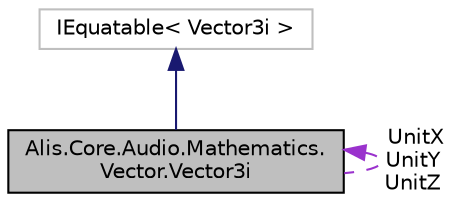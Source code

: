 digraph "Alis.Core.Audio.Mathematics.Vector.Vector3i"
{
 // LATEX_PDF_SIZE
  edge [fontname="Helvetica",fontsize="10",labelfontname="Helvetica",labelfontsize="10"];
  node [fontname="Helvetica",fontsize="10",shape=record];
  Node1 [label="Alis.Core.Audio.Mathematics.\lVector.Vector3i",height=0.2,width=0.4,color="black", fillcolor="grey75", style="filled", fontcolor="black",tooltip="Represents a 3D vector using three 32-bit integer numbers."];
  Node2 -> Node1 [dir="back",color="midnightblue",fontsize="10",style="solid",fontname="Helvetica"];
  Node2 [label="IEquatable\< Vector3i \>",height=0.2,width=0.4,color="grey75", fillcolor="white", style="filled",tooltip=" "];
  Node1 -> Node1 [dir="back",color="darkorchid3",fontsize="10",style="dashed",label=" UnitX\nUnitY\nUnitZ" ,fontname="Helvetica"];
}
